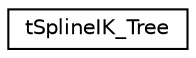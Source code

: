 digraph G
{
  edge [fontname="Helvetica",fontsize="10",labelfontname="Helvetica",labelfontsize="10"];
  node [fontname="Helvetica",fontsize="10",shape=record];
  rankdir=LR;
  Node1 [label="tSplineIK_Tree",height=0.2,width=0.4,color="black", fillcolor="white", style="filled",URL="$d0/d13/structtSplineIK__Tree.html"];
}
